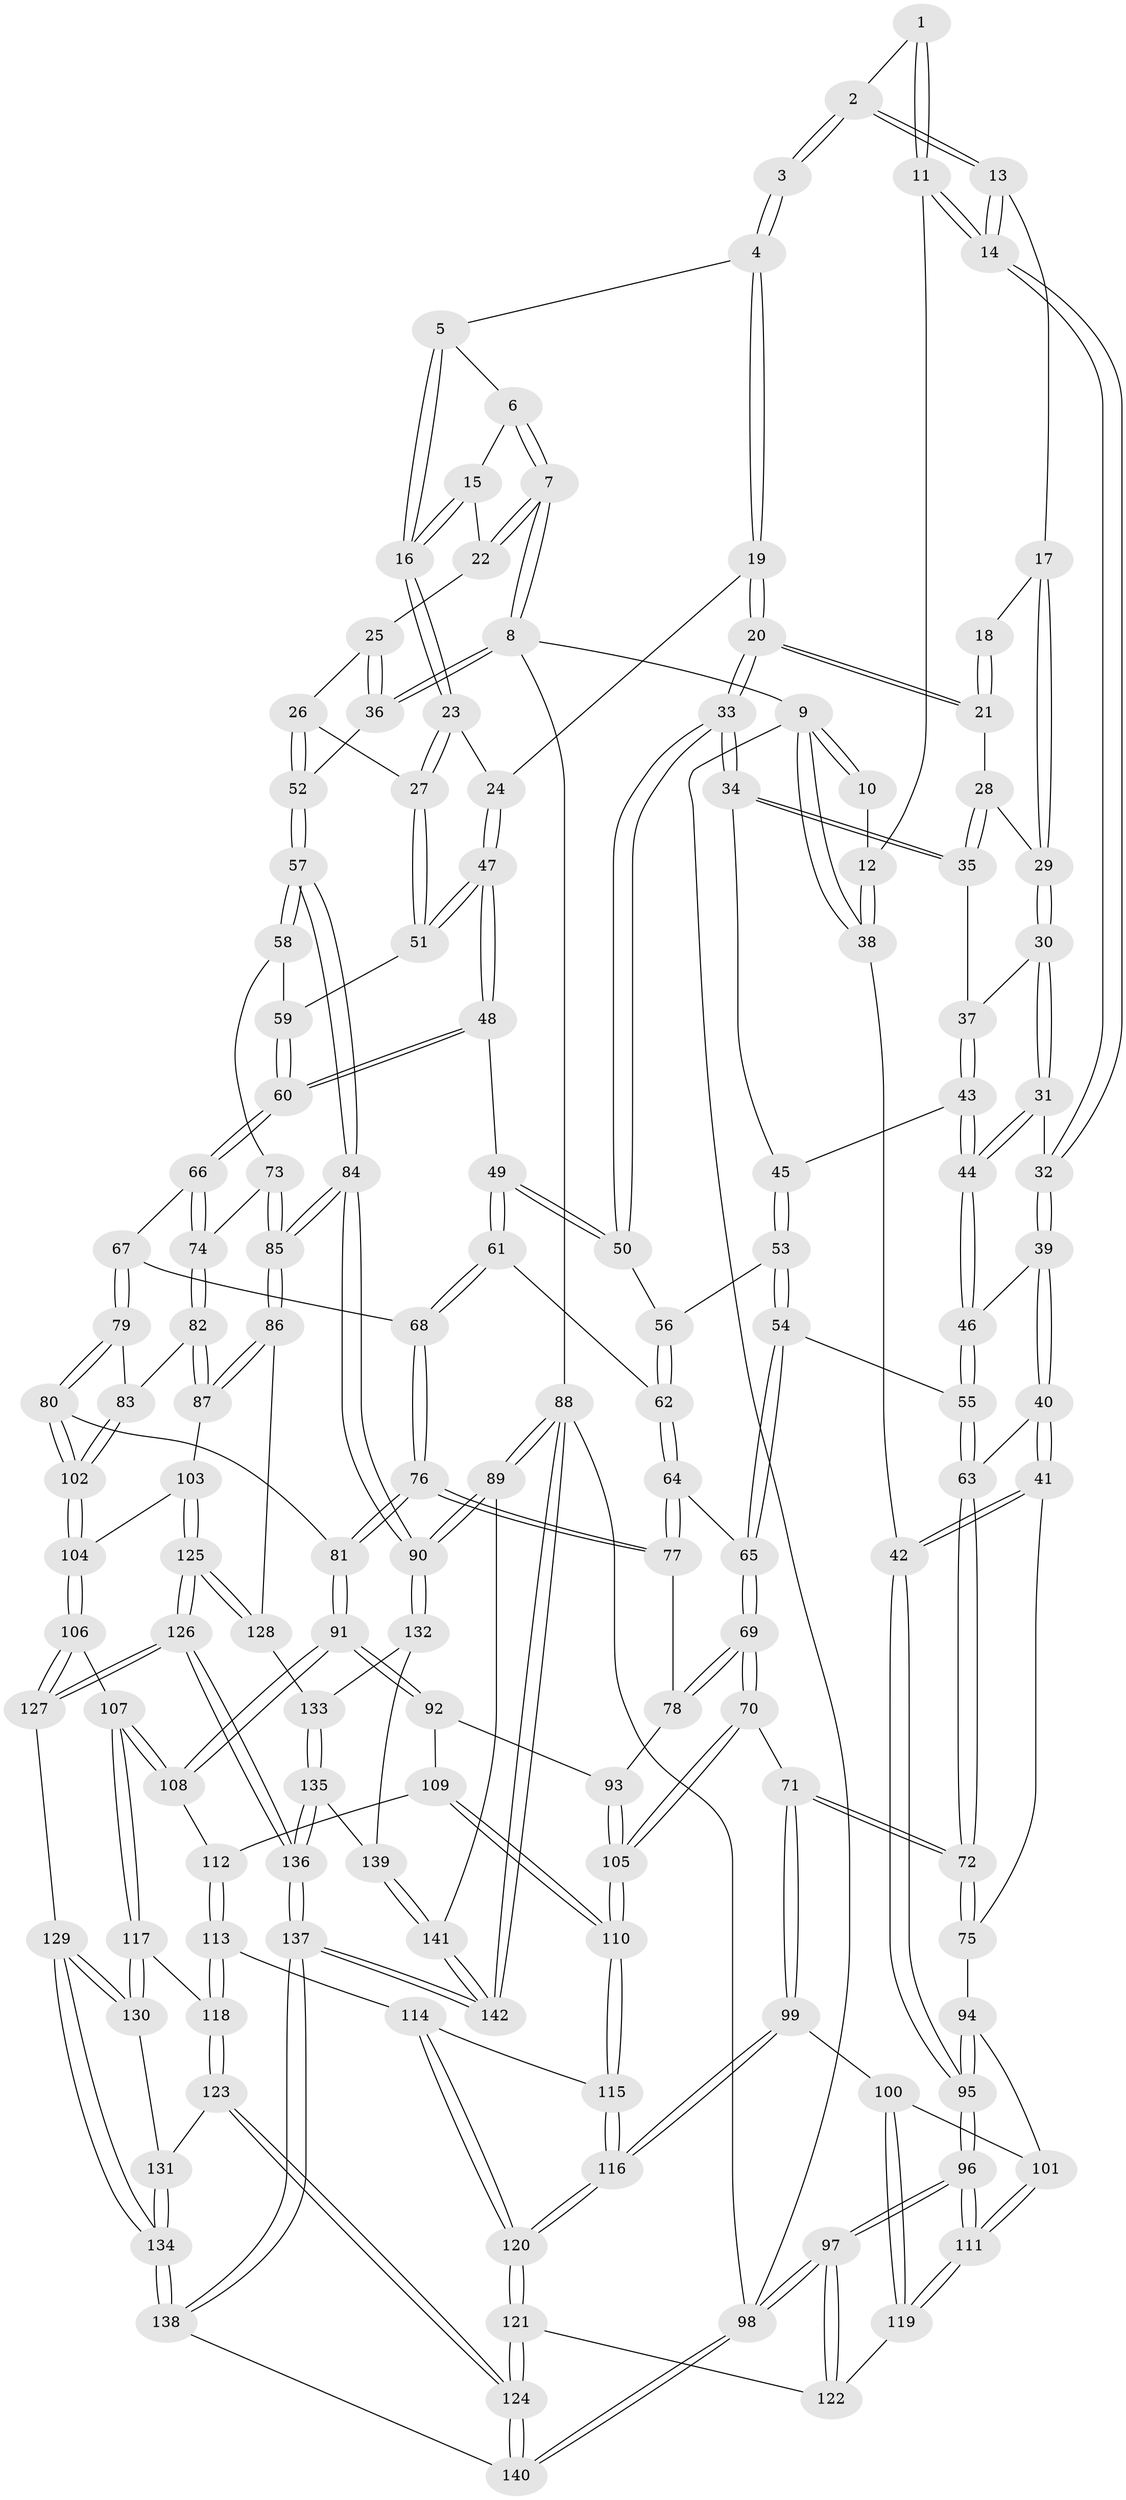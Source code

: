 // coarse degree distribution, {3: 0.1, 4: 0.4222222222222222, 6: 0.15555555555555556, 5: 0.32222222222222224}
// Generated by graph-tools (version 1.1) at 2025/24/03/03/25 07:24:33]
// undirected, 142 vertices, 352 edges
graph export_dot {
graph [start="1"]
  node [color=gray90,style=filled];
  1 [pos="+0.11219926765170393+0"];
  2 [pos="+0.23753120926257917+0"];
  3 [pos="+0.5264434666645599+0"];
  4 [pos="+0.5434719372174488+0"];
  5 [pos="+0.5789836629848146+0"];
  6 [pos="+0.7836890065304695+0"];
  7 [pos="+1+0"];
  8 [pos="+1+0"];
  9 [pos="+0+0"];
  10 [pos="+0.015013874284524525+0"];
  11 [pos="+0.1145875295837355+0.13480091106256506"];
  12 [pos="+0.05524761852131631+0.1476073089005647"];
  13 [pos="+0.23356855007388305+0.07565012549373153"];
  14 [pos="+0.16754651497649725+0.14912254839534156"];
  15 [pos="+0.8492208639703174+0.07594981906229756"];
  16 [pos="+0.7729954868252321+0.10792351528068848"];
  17 [pos="+0.301280799588046+0.09830040762172809"];
  18 [pos="+0.38713132927969823+0.05041757276957167"];
  19 [pos="+0.5484126117445709+0.17208496965949668"];
  20 [pos="+0.5134747040273603+0.20808325516483595"];
  21 [pos="+0.3875304539356703+0.12193419582363307"];
  22 [pos="+0.9093298069880686+0.06937784916977777"];
  23 [pos="+0.765902282753704+0.17170929019748535"];
  24 [pos="+0.6562145967497397+0.2132050349768257"];
  25 [pos="+0.934964681390055+0.12823191698612918"];
  26 [pos="+0.8911265348906316+0.23471906574129678"];
  27 [pos="+0.8442504216739221+0.2539087285412946"];
  28 [pos="+0.38412599402507724+0.1268251052811324"];
  29 [pos="+0.3241434864340311+0.1764071489925409"];
  30 [pos="+0.3214199732330656+0.19317405972267454"];
  31 [pos="+0.2831045436979018+0.20707538460372235"];
  32 [pos="+0.19676440194910827+0.2007047262339727"];
  33 [pos="+0.4877207674948836+0.24639498609378135"];
  34 [pos="+0.47930345966883525+0.2472117398372207"];
  35 [pos="+0.40510813533607276+0.21825561055085782"];
  36 [pos="+1+0.1946695651836138"];
  37 [pos="+0.3363560789570737+0.20311975342795602"];
  38 [pos="+0+0.26605078349020705"];
  39 [pos="+0.1859559113719554+0.25558119757840586"];
  40 [pos="+0.074958864095763+0.3562084349410492"];
  41 [pos="+0+0.3533904431422749"];
  42 [pos="+0+0.3303523777849157"];
  43 [pos="+0.3392788300217728+0.2829778819417264"];
  44 [pos="+0.29708172365832175+0.32150293520640216"];
  45 [pos="+0.41806948015524503+0.28700310554529757"];
  46 [pos="+0.2829278449518363+0.35473538284699174"];
  47 [pos="+0.6734293976354899+0.33762489544261504"];
  48 [pos="+0.6617121033745849+0.3809420020542909"];
  49 [pos="+0.6197616285275542+0.37864262449373437"];
  50 [pos="+0.5071227784080988+0.30885874376702616"];
  51 [pos="+0.8432839352536149+0.25908729345878834"];
  52 [pos="+1+0.310231803249089"];
  53 [pos="+0.3437957554114892+0.394614153847795"];
  54 [pos="+0.3323037225800981+0.401923283852105"];
  55 [pos="+0.2876507620219648+0.38403640910349485"];
  56 [pos="+0.4770444101525+0.37720654951706156"];
  57 [pos="+1+0.354219054536619"];
  58 [pos="+0.8875143826004108+0.4037599097119087"];
  59 [pos="+0.8473574402168554+0.29853596743676697"];
  60 [pos="+0.6896967482525074+0.4170438296742201"];
  61 [pos="+0.5303667178396265+0.46436016673153635"];
  62 [pos="+0.4914845205347183+0.4702473554690438"];
  63 [pos="+0.1988474743442912+0.4359272028134741"];
  64 [pos="+0.48066006981923465+0.4832332093405211"];
  65 [pos="+0.37631038932996663+0.4914203554813911"];
  66 [pos="+0.70367906647086+0.4484490385286036"];
  67 [pos="+0.6804046014217271+0.49026270874637123"];
  68 [pos="+0.5980367502413166+0.5077619396191053"];
  69 [pos="+0.3331593259669748+0.5885320613629728"];
  70 [pos="+0.32563119656487627+0.598556908238955"];
  71 [pos="+0.19370712150060979+0.6007906086258186"];
  72 [pos="+0.18863021284004916+0.5922947934661987"];
  73 [pos="+0.8496934561898443+0.4730849903640686"];
  74 [pos="+0.8377812223907309+0.47671791688986154"];
  75 [pos="+0.10407771312780714+0.5619209587364994"];
  76 [pos="+0.5626950416281474+0.5793401505876827"];
  77 [pos="+0.5034375374970715+0.5629385043598557"];
  78 [pos="+0.49273034041876773+0.5767466388973422"];
  79 [pos="+0.6807170519468229+0.5057625463269251"];
  80 [pos="+0.6200084122882961+0.6199729181058555"];
  81 [pos="+0.5824311623565817+0.6031332554646902"];
  82 [pos="+0.7922600817852685+0.5923719468954963"];
  83 [pos="+0.7389464352739327+0.610431143984374"];
  84 [pos="+1+0.7133718711090189"];
  85 [pos="+1+0.6997210178892125"];
  86 [pos="+0.9836235579455376+0.721416777276679"];
  87 [pos="+0.9083053341910879+0.715301262633012"];
  88 [pos="+1+1"];
  89 [pos="+1+0.912613070497115"];
  90 [pos="+1+0.7753668737009625"];
  91 [pos="+0.5129224759800444+0.6751972251622468"];
  92 [pos="+0.4910966783381129+0.6517187129023811"];
  93 [pos="+0.4796921976196374+0.6372319624373555"];
  94 [pos="+0.010204806044081877+0.6108223521456817"];
  95 [pos="+0+0.5914707659674902"];
  96 [pos="+0+0.8643094196727621"];
  97 [pos="+0+1"];
  98 [pos="+0+1"];
  99 [pos="+0.17107619929726453+0.6673266246523514"];
  100 [pos="+0.1654997644706074+0.6719395460483378"];
  101 [pos="+0.049825350146311086+0.6705182322718315"];
  102 [pos="+0.6768157574601609+0.7118472014922383"];
  103 [pos="+0.7644369752737488+0.7533010012355595"];
  104 [pos="+0.6772735525957799+0.7249588925875988"];
  105 [pos="+0.3654371275167981+0.656363545322952"];
  106 [pos="+0.6414829660538335+0.7550522291847462"];
  107 [pos="+0.5913205437808573+0.7644125219076281"];
  108 [pos="+0.5177891518425194+0.6954700731915373"];
  109 [pos="+0.44381774169267957+0.6947953372844194"];
  110 [pos="+0.36736269658320125+0.666568960509682"];
  111 [pos="+0+0.8271941001361796"];
  112 [pos="+0.4747124838696317+0.713648988314866"];
  113 [pos="+0.4318699763630914+0.7744420294209344"];
  114 [pos="+0.42561311534997287+0.7718150979928763"];
  115 [pos="+0.36695751408214816+0.6844372600351492"];
  116 [pos="+0.27973793996030716+0.8041552985284758"];
  117 [pos="+0.5423647851227792+0.8098853599708901"];
  118 [pos="+0.45370787228427717+0.7986947060078574"];
  119 [pos="+0.10095170753671337+0.7809687864404091"];
  120 [pos="+0.28587739140754753+0.844094808152407"];
  121 [pos="+0.278275026161738+0.8951572013813229"];
  122 [pos="+0.15345235935097948+0.8660885335577293"];
  123 [pos="+0.38996346613706817+0.9343821336956862"];
  124 [pos="+0.32648198107440096+0.9924815630464655"];
  125 [pos="+0.7846075322589353+0.8875322362433525"];
  126 [pos="+0.7390553168321693+0.944493680490213"];
  127 [pos="+0.6724780431444201+0.9065537540962813"];
  128 [pos="+0.8609746111282975+0.8842121286733646"];
  129 [pos="+0.6434337413405802+0.9182026840053877"];
  130 [pos="+0.5368610889393035+0.8695595022449774"];
  131 [pos="+0.5303079485244291+0.8818907566068305"];
  132 [pos="+0.9409845624097787+0.9400613928262329"];
  133 [pos="+0.8646796690599328+0.891306847212533"];
  134 [pos="+0.5597410920546719+1"];
  135 [pos="+0.8653260803687943+0.9608135840292367"];
  136 [pos="+0.7488057678820348+0.9916133938761252"];
  137 [pos="+0.7297611425125672+1"];
  138 [pos="+0.5005318631759563+1"];
  139 [pos="+0.909066106502129+0.9946104795652284"];
  140 [pos="+0.33174724544762085+1"];
  141 [pos="+0.9092601332993513+0.9965879377608131"];
  142 [pos="+0.915872569930641+1"];
  1 -- 2;
  1 -- 11;
  1 -- 11;
  2 -- 3;
  2 -- 3;
  2 -- 13;
  2 -- 13;
  3 -- 4;
  3 -- 4;
  4 -- 5;
  4 -- 19;
  4 -- 19;
  5 -- 6;
  5 -- 16;
  5 -- 16;
  6 -- 7;
  6 -- 7;
  6 -- 15;
  7 -- 8;
  7 -- 8;
  7 -- 22;
  7 -- 22;
  8 -- 9;
  8 -- 36;
  8 -- 36;
  8 -- 88;
  9 -- 10;
  9 -- 10;
  9 -- 38;
  9 -- 38;
  9 -- 98;
  10 -- 12;
  11 -- 12;
  11 -- 14;
  11 -- 14;
  12 -- 38;
  12 -- 38;
  13 -- 14;
  13 -- 14;
  13 -- 17;
  14 -- 32;
  14 -- 32;
  15 -- 16;
  15 -- 16;
  15 -- 22;
  16 -- 23;
  16 -- 23;
  17 -- 18;
  17 -- 29;
  17 -- 29;
  18 -- 21;
  18 -- 21;
  19 -- 20;
  19 -- 20;
  19 -- 24;
  20 -- 21;
  20 -- 21;
  20 -- 33;
  20 -- 33;
  21 -- 28;
  22 -- 25;
  23 -- 24;
  23 -- 27;
  23 -- 27;
  24 -- 47;
  24 -- 47;
  25 -- 26;
  25 -- 36;
  25 -- 36;
  26 -- 27;
  26 -- 52;
  26 -- 52;
  27 -- 51;
  27 -- 51;
  28 -- 29;
  28 -- 35;
  28 -- 35;
  29 -- 30;
  29 -- 30;
  30 -- 31;
  30 -- 31;
  30 -- 37;
  31 -- 32;
  31 -- 44;
  31 -- 44;
  32 -- 39;
  32 -- 39;
  33 -- 34;
  33 -- 34;
  33 -- 50;
  33 -- 50;
  34 -- 35;
  34 -- 35;
  34 -- 45;
  35 -- 37;
  36 -- 52;
  37 -- 43;
  37 -- 43;
  38 -- 42;
  39 -- 40;
  39 -- 40;
  39 -- 46;
  40 -- 41;
  40 -- 41;
  40 -- 63;
  41 -- 42;
  41 -- 42;
  41 -- 75;
  42 -- 95;
  42 -- 95;
  43 -- 44;
  43 -- 44;
  43 -- 45;
  44 -- 46;
  44 -- 46;
  45 -- 53;
  45 -- 53;
  46 -- 55;
  46 -- 55;
  47 -- 48;
  47 -- 48;
  47 -- 51;
  47 -- 51;
  48 -- 49;
  48 -- 60;
  48 -- 60;
  49 -- 50;
  49 -- 50;
  49 -- 61;
  49 -- 61;
  50 -- 56;
  51 -- 59;
  52 -- 57;
  52 -- 57;
  53 -- 54;
  53 -- 54;
  53 -- 56;
  54 -- 55;
  54 -- 65;
  54 -- 65;
  55 -- 63;
  55 -- 63;
  56 -- 62;
  56 -- 62;
  57 -- 58;
  57 -- 58;
  57 -- 84;
  57 -- 84;
  58 -- 59;
  58 -- 73;
  59 -- 60;
  59 -- 60;
  60 -- 66;
  60 -- 66;
  61 -- 62;
  61 -- 68;
  61 -- 68;
  62 -- 64;
  62 -- 64;
  63 -- 72;
  63 -- 72;
  64 -- 65;
  64 -- 77;
  64 -- 77;
  65 -- 69;
  65 -- 69;
  66 -- 67;
  66 -- 74;
  66 -- 74;
  67 -- 68;
  67 -- 79;
  67 -- 79;
  68 -- 76;
  68 -- 76;
  69 -- 70;
  69 -- 70;
  69 -- 78;
  69 -- 78;
  70 -- 71;
  70 -- 105;
  70 -- 105;
  71 -- 72;
  71 -- 72;
  71 -- 99;
  71 -- 99;
  72 -- 75;
  72 -- 75;
  73 -- 74;
  73 -- 85;
  73 -- 85;
  74 -- 82;
  74 -- 82;
  75 -- 94;
  76 -- 77;
  76 -- 77;
  76 -- 81;
  76 -- 81;
  77 -- 78;
  78 -- 93;
  79 -- 80;
  79 -- 80;
  79 -- 83;
  80 -- 81;
  80 -- 102;
  80 -- 102;
  81 -- 91;
  81 -- 91;
  82 -- 83;
  82 -- 87;
  82 -- 87;
  83 -- 102;
  83 -- 102;
  84 -- 85;
  84 -- 85;
  84 -- 90;
  84 -- 90;
  85 -- 86;
  85 -- 86;
  86 -- 87;
  86 -- 87;
  86 -- 128;
  87 -- 103;
  88 -- 89;
  88 -- 89;
  88 -- 142;
  88 -- 142;
  88 -- 98;
  89 -- 90;
  89 -- 90;
  89 -- 141;
  90 -- 132;
  90 -- 132;
  91 -- 92;
  91 -- 92;
  91 -- 108;
  91 -- 108;
  92 -- 93;
  92 -- 109;
  93 -- 105;
  93 -- 105;
  94 -- 95;
  94 -- 95;
  94 -- 101;
  95 -- 96;
  95 -- 96;
  96 -- 97;
  96 -- 97;
  96 -- 111;
  96 -- 111;
  97 -- 98;
  97 -- 98;
  97 -- 122;
  97 -- 122;
  98 -- 140;
  98 -- 140;
  99 -- 100;
  99 -- 116;
  99 -- 116;
  100 -- 101;
  100 -- 119;
  100 -- 119;
  101 -- 111;
  101 -- 111;
  102 -- 104;
  102 -- 104;
  103 -- 104;
  103 -- 125;
  103 -- 125;
  104 -- 106;
  104 -- 106;
  105 -- 110;
  105 -- 110;
  106 -- 107;
  106 -- 127;
  106 -- 127;
  107 -- 108;
  107 -- 108;
  107 -- 117;
  107 -- 117;
  108 -- 112;
  109 -- 110;
  109 -- 110;
  109 -- 112;
  110 -- 115;
  110 -- 115;
  111 -- 119;
  111 -- 119;
  112 -- 113;
  112 -- 113;
  113 -- 114;
  113 -- 118;
  113 -- 118;
  114 -- 115;
  114 -- 120;
  114 -- 120;
  115 -- 116;
  115 -- 116;
  116 -- 120;
  116 -- 120;
  117 -- 118;
  117 -- 130;
  117 -- 130;
  118 -- 123;
  118 -- 123;
  119 -- 122;
  120 -- 121;
  120 -- 121;
  121 -- 122;
  121 -- 124;
  121 -- 124;
  123 -- 124;
  123 -- 124;
  123 -- 131;
  124 -- 140;
  124 -- 140;
  125 -- 126;
  125 -- 126;
  125 -- 128;
  125 -- 128;
  126 -- 127;
  126 -- 127;
  126 -- 136;
  126 -- 136;
  127 -- 129;
  128 -- 133;
  129 -- 130;
  129 -- 130;
  129 -- 134;
  129 -- 134;
  130 -- 131;
  131 -- 134;
  131 -- 134;
  132 -- 133;
  132 -- 139;
  133 -- 135;
  133 -- 135;
  134 -- 138;
  134 -- 138;
  135 -- 136;
  135 -- 136;
  135 -- 139;
  136 -- 137;
  136 -- 137;
  137 -- 138;
  137 -- 138;
  137 -- 142;
  137 -- 142;
  138 -- 140;
  139 -- 141;
  139 -- 141;
  141 -- 142;
  141 -- 142;
}
